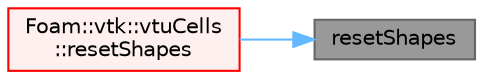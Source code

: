 digraph "resetShapes"
{
 // LATEX_PDF_SIZE
  bgcolor="transparent";
  edge [fontname=Helvetica,fontsize=10,labelfontname=Helvetica,labelfontsize=10];
  node [fontname=Helvetica,fontsize=10,shape=box,height=0.2,width=0.4];
  rankdir="RL";
  Node1 [id="Node000001",label="resetShapes",height=0.2,width=0.4,color="gray40", fillcolor="grey60", style="filled", fontcolor="black",tooltip=" "];
  Node1 -> Node2 [id="edge1_Node000001_Node000002",dir="back",color="steelblue1",style="solid",tooltip=" "];
  Node2 [id="Node000002",label="Foam::vtk::vtuCells\l::resetShapes",height=0.2,width=0.4,color="red", fillcolor="#FFF0F0", style="filled",URL="$classFoam_1_1vtk_1_1vtuCells.html#a06420bef3b04d695f589ba40400a6a53",tooltip=" "];
}
